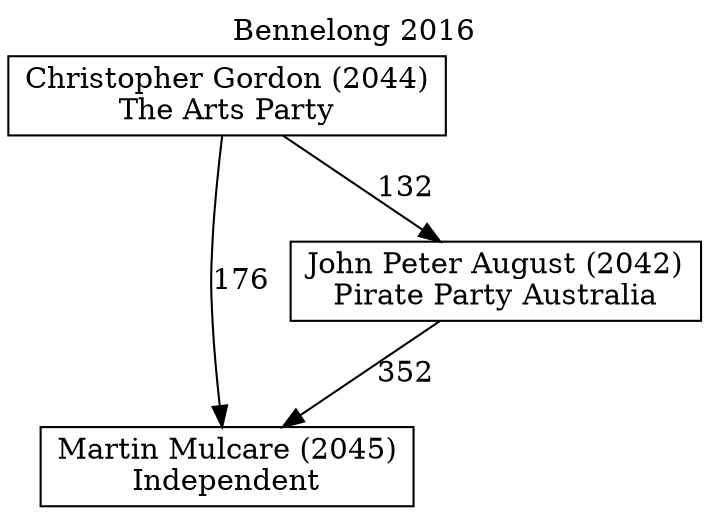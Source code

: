 // House preference flow
digraph "Martin Mulcare (2045)_Bennelong_2016" {
	graph [label="Bennelong 2016" labelloc=t mclimit=10]
	node [shape=box]
	"Martin Mulcare (2045)" [label="Martin Mulcare (2045)
Independent"]
	"Christopher Gordon (2044)" [label="Christopher Gordon (2044)
The Arts Party"]
	"John Peter August (2042)" [label="John Peter August (2042)
Pirate Party Australia"]
	"Christopher Gordon (2044)" -> "Martin Mulcare (2045)" [label=176]
	"John Peter August (2042)" -> "Martin Mulcare (2045)" [label=352]
	"Christopher Gordon (2044)" -> "John Peter August (2042)" [label=132]
}

